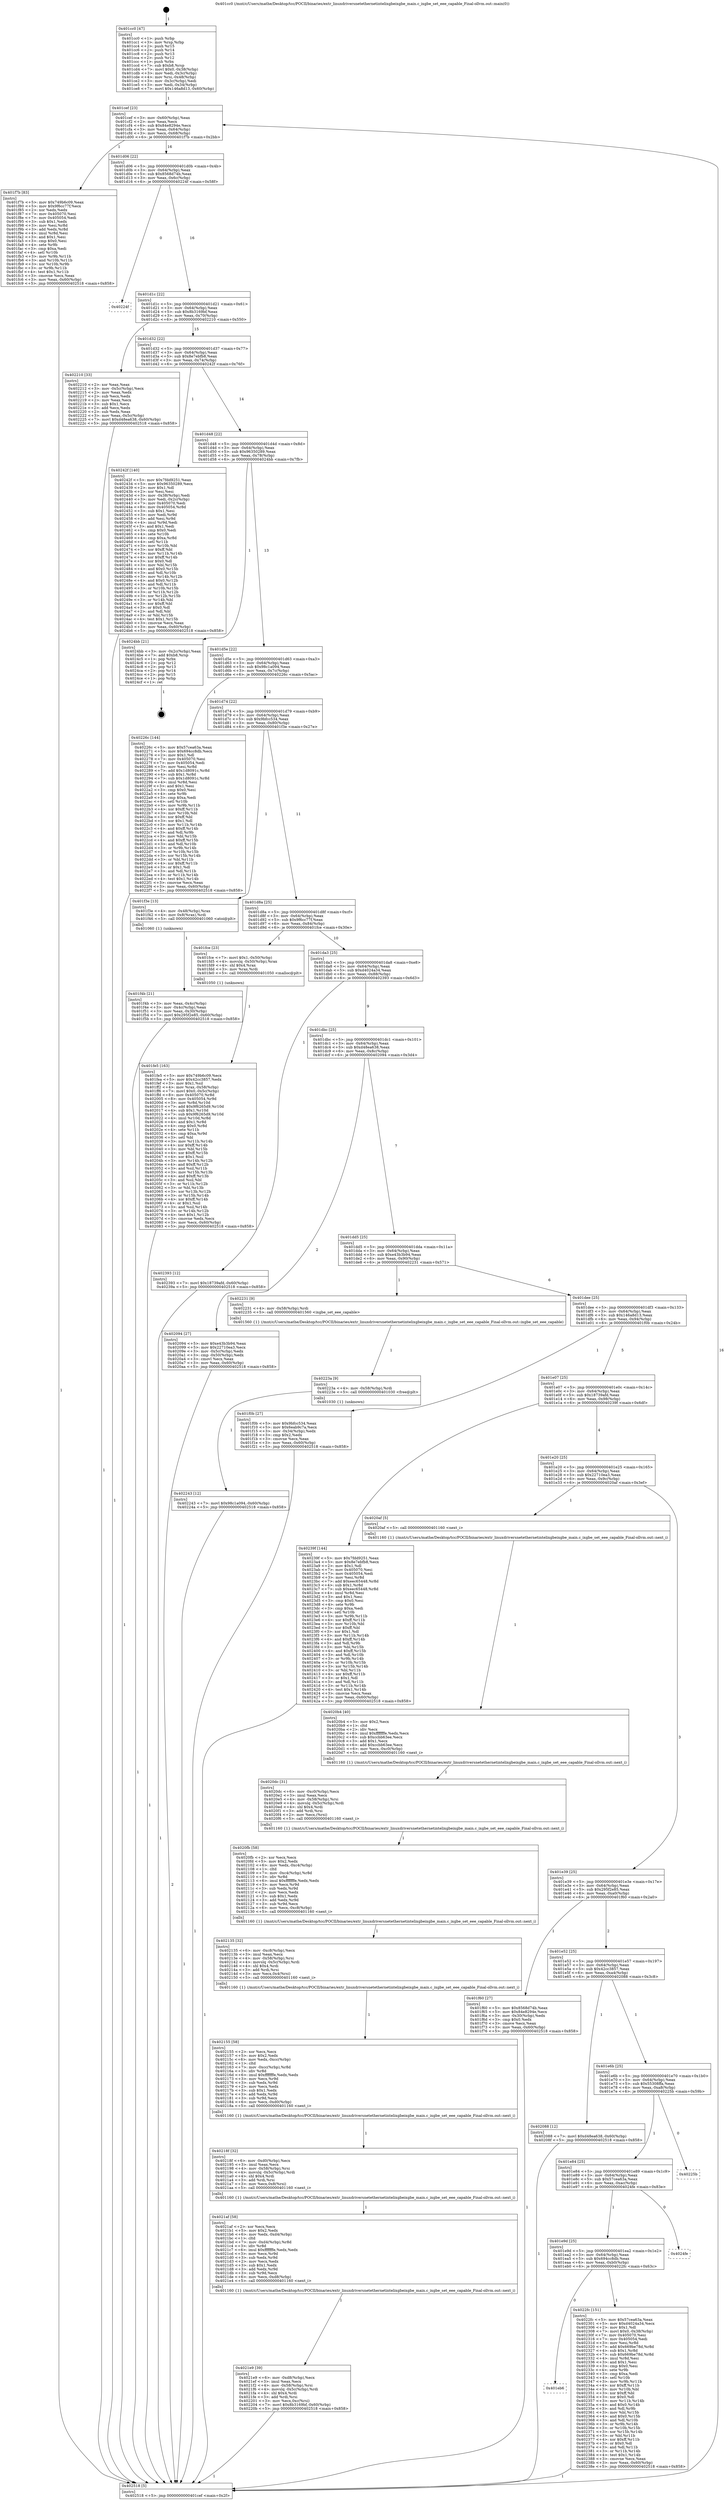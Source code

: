 digraph "0x401cc0" {
  label = "0x401cc0 (/mnt/c/Users/mathe/Desktop/tcc/POCII/binaries/extr_linuxdriversnetethernetintelixgbeixgbe_main.c_ixgbe_set_eee_capable_Final-ollvm.out::main(0))"
  labelloc = "t"
  node[shape=record]

  Entry [label="",width=0.3,height=0.3,shape=circle,fillcolor=black,style=filled]
  "0x401cef" [label="{
     0x401cef [23]\l
     | [instrs]\l
     &nbsp;&nbsp;0x401cef \<+3\>: mov -0x60(%rbp),%eax\l
     &nbsp;&nbsp;0x401cf2 \<+2\>: mov %eax,%ecx\l
     &nbsp;&nbsp;0x401cf4 \<+6\>: sub $0x84e8294e,%ecx\l
     &nbsp;&nbsp;0x401cfa \<+3\>: mov %eax,-0x64(%rbp)\l
     &nbsp;&nbsp;0x401cfd \<+3\>: mov %ecx,-0x68(%rbp)\l
     &nbsp;&nbsp;0x401d00 \<+6\>: je 0000000000401f7b \<main+0x2bb\>\l
  }"]
  "0x401f7b" [label="{
     0x401f7b [83]\l
     | [instrs]\l
     &nbsp;&nbsp;0x401f7b \<+5\>: mov $0x749b6c09,%eax\l
     &nbsp;&nbsp;0x401f80 \<+5\>: mov $0x9f6cc77f,%ecx\l
     &nbsp;&nbsp;0x401f85 \<+2\>: xor %edx,%edx\l
     &nbsp;&nbsp;0x401f87 \<+7\>: mov 0x405070,%esi\l
     &nbsp;&nbsp;0x401f8e \<+7\>: mov 0x405054,%edi\l
     &nbsp;&nbsp;0x401f95 \<+3\>: sub $0x1,%edx\l
     &nbsp;&nbsp;0x401f98 \<+3\>: mov %esi,%r8d\l
     &nbsp;&nbsp;0x401f9b \<+3\>: add %edx,%r8d\l
     &nbsp;&nbsp;0x401f9e \<+4\>: imul %r8d,%esi\l
     &nbsp;&nbsp;0x401fa2 \<+3\>: and $0x1,%esi\l
     &nbsp;&nbsp;0x401fa5 \<+3\>: cmp $0x0,%esi\l
     &nbsp;&nbsp;0x401fa8 \<+4\>: sete %r9b\l
     &nbsp;&nbsp;0x401fac \<+3\>: cmp $0xa,%edi\l
     &nbsp;&nbsp;0x401faf \<+4\>: setl %r10b\l
     &nbsp;&nbsp;0x401fb3 \<+3\>: mov %r9b,%r11b\l
     &nbsp;&nbsp;0x401fb6 \<+3\>: and %r10b,%r11b\l
     &nbsp;&nbsp;0x401fb9 \<+3\>: xor %r10b,%r9b\l
     &nbsp;&nbsp;0x401fbc \<+3\>: or %r9b,%r11b\l
     &nbsp;&nbsp;0x401fbf \<+4\>: test $0x1,%r11b\l
     &nbsp;&nbsp;0x401fc3 \<+3\>: cmovne %ecx,%eax\l
     &nbsp;&nbsp;0x401fc6 \<+3\>: mov %eax,-0x60(%rbp)\l
     &nbsp;&nbsp;0x401fc9 \<+5\>: jmp 0000000000402518 \<main+0x858\>\l
  }"]
  "0x401d06" [label="{
     0x401d06 [22]\l
     | [instrs]\l
     &nbsp;&nbsp;0x401d06 \<+5\>: jmp 0000000000401d0b \<main+0x4b\>\l
     &nbsp;&nbsp;0x401d0b \<+3\>: mov -0x64(%rbp),%eax\l
     &nbsp;&nbsp;0x401d0e \<+5\>: sub $0x8568d74b,%eax\l
     &nbsp;&nbsp;0x401d13 \<+3\>: mov %eax,-0x6c(%rbp)\l
     &nbsp;&nbsp;0x401d16 \<+6\>: je 000000000040224f \<main+0x58f\>\l
  }"]
  Exit [label="",width=0.3,height=0.3,shape=circle,fillcolor=black,style=filled,peripheries=2]
  "0x40224f" [label="{
     0x40224f\l
  }", style=dashed]
  "0x401d1c" [label="{
     0x401d1c [22]\l
     | [instrs]\l
     &nbsp;&nbsp;0x401d1c \<+5\>: jmp 0000000000401d21 \<main+0x61\>\l
     &nbsp;&nbsp;0x401d21 \<+3\>: mov -0x64(%rbp),%eax\l
     &nbsp;&nbsp;0x401d24 \<+5\>: sub $0x8b3169bf,%eax\l
     &nbsp;&nbsp;0x401d29 \<+3\>: mov %eax,-0x70(%rbp)\l
     &nbsp;&nbsp;0x401d2c \<+6\>: je 0000000000402210 \<main+0x550\>\l
  }"]
  "0x401eb6" [label="{
     0x401eb6\l
  }", style=dashed]
  "0x402210" [label="{
     0x402210 [33]\l
     | [instrs]\l
     &nbsp;&nbsp;0x402210 \<+2\>: xor %eax,%eax\l
     &nbsp;&nbsp;0x402212 \<+3\>: mov -0x5c(%rbp),%ecx\l
     &nbsp;&nbsp;0x402215 \<+2\>: mov %eax,%edx\l
     &nbsp;&nbsp;0x402217 \<+2\>: sub %ecx,%edx\l
     &nbsp;&nbsp;0x402219 \<+2\>: mov %eax,%ecx\l
     &nbsp;&nbsp;0x40221b \<+3\>: sub $0x1,%ecx\l
     &nbsp;&nbsp;0x40221e \<+2\>: add %ecx,%edx\l
     &nbsp;&nbsp;0x402220 \<+2\>: sub %edx,%eax\l
     &nbsp;&nbsp;0x402222 \<+3\>: mov %eax,-0x5c(%rbp)\l
     &nbsp;&nbsp;0x402225 \<+7\>: movl $0xd48ea638,-0x60(%rbp)\l
     &nbsp;&nbsp;0x40222c \<+5\>: jmp 0000000000402518 \<main+0x858\>\l
  }"]
  "0x401d32" [label="{
     0x401d32 [22]\l
     | [instrs]\l
     &nbsp;&nbsp;0x401d32 \<+5\>: jmp 0000000000401d37 \<main+0x77\>\l
     &nbsp;&nbsp;0x401d37 \<+3\>: mov -0x64(%rbp),%eax\l
     &nbsp;&nbsp;0x401d3a \<+5\>: sub $0x8e7ebfb8,%eax\l
     &nbsp;&nbsp;0x401d3f \<+3\>: mov %eax,-0x74(%rbp)\l
     &nbsp;&nbsp;0x401d42 \<+6\>: je 000000000040242f \<main+0x76f\>\l
  }"]
  "0x4022fc" [label="{
     0x4022fc [151]\l
     | [instrs]\l
     &nbsp;&nbsp;0x4022fc \<+5\>: mov $0x57cea63a,%eax\l
     &nbsp;&nbsp;0x402301 \<+5\>: mov $0xd4024a34,%ecx\l
     &nbsp;&nbsp;0x402306 \<+2\>: mov $0x1,%dl\l
     &nbsp;&nbsp;0x402308 \<+7\>: movl $0x0,-0x38(%rbp)\l
     &nbsp;&nbsp;0x40230f \<+7\>: mov 0x405070,%esi\l
     &nbsp;&nbsp;0x402316 \<+7\>: mov 0x405054,%edi\l
     &nbsp;&nbsp;0x40231d \<+3\>: mov %esi,%r8d\l
     &nbsp;&nbsp;0x402320 \<+7\>: add $0x669be78d,%r8d\l
     &nbsp;&nbsp;0x402327 \<+4\>: sub $0x1,%r8d\l
     &nbsp;&nbsp;0x40232b \<+7\>: sub $0x669be78d,%r8d\l
     &nbsp;&nbsp;0x402332 \<+4\>: imul %r8d,%esi\l
     &nbsp;&nbsp;0x402336 \<+3\>: and $0x1,%esi\l
     &nbsp;&nbsp;0x402339 \<+3\>: cmp $0x0,%esi\l
     &nbsp;&nbsp;0x40233c \<+4\>: sete %r9b\l
     &nbsp;&nbsp;0x402340 \<+3\>: cmp $0xa,%edi\l
     &nbsp;&nbsp;0x402343 \<+4\>: setl %r10b\l
     &nbsp;&nbsp;0x402347 \<+3\>: mov %r9b,%r11b\l
     &nbsp;&nbsp;0x40234a \<+4\>: xor $0xff,%r11b\l
     &nbsp;&nbsp;0x40234e \<+3\>: mov %r10b,%bl\l
     &nbsp;&nbsp;0x402351 \<+3\>: xor $0xff,%bl\l
     &nbsp;&nbsp;0x402354 \<+3\>: xor $0x0,%dl\l
     &nbsp;&nbsp;0x402357 \<+3\>: mov %r11b,%r14b\l
     &nbsp;&nbsp;0x40235a \<+4\>: and $0x0,%r14b\l
     &nbsp;&nbsp;0x40235e \<+3\>: and %dl,%r9b\l
     &nbsp;&nbsp;0x402361 \<+3\>: mov %bl,%r15b\l
     &nbsp;&nbsp;0x402364 \<+4\>: and $0x0,%r15b\l
     &nbsp;&nbsp;0x402368 \<+3\>: and %dl,%r10b\l
     &nbsp;&nbsp;0x40236b \<+3\>: or %r9b,%r14b\l
     &nbsp;&nbsp;0x40236e \<+3\>: or %r10b,%r15b\l
     &nbsp;&nbsp;0x402371 \<+3\>: xor %r15b,%r14b\l
     &nbsp;&nbsp;0x402374 \<+3\>: or %bl,%r11b\l
     &nbsp;&nbsp;0x402377 \<+4\>: xor $0xff,%r11b\l
     &nbsp;&nbsp;0x40237b \<+3\>: or $0x0,%dl\l
     &nbsp;&nbsp;0x40237e \<+3\>: and %dl,%r11b\l
     &nbsp;&nbsp;0x402381 \<+3\>: or %r11b,%r14b\l
     &nbsp;&nbsp;0x402384 \<+4\>: test $0x1,%r14b\l
     &nbsp;&nbsp;0x402388 \<+3\>: cmovne %ecx,%eax\l
     &nbsp;&nbsp;0x40238b \<+3\>: mov %eax,-0x60(%rbp)\l
     &nbsp;&nbsp;0x40238e \<+5\>: jmp 0000000000402518 \<main+0x858\>\l
  }"]
  "0x40242f" [label="{
     0x40242f [140]\l
     | [instrs]\l
     &nbsp;&nbsp;0x40242f \<+5\>: mov $0x7fdd9251,%eax\l
     &nbsp;&nbsp;0x402434 \<+5\>: mov $0x96350289,%ecx\l
     &nbsp;&nbsp;0x402439 \<+2\>: mov $0x1,%dl\l
     &nbsp;&nbsp;0x40243b \<+2\>: xor %esi,%esi\l
     &nbsp;&nbsp;0x40243d \<+3\>: mov -0x38(%rbp),%edi\l
     &nbsp;&nbsp;0x402440 \<+3\>: mov %edi,-0x2c(%rbp)\l
     &nbsp;&nbsp;0x402443 \<+7\>: mov 0x405070,%edi\l
     &nbsp;&nbsp;0x40244a \<+8\>: mov 0x405054,%r8d\l
     &nbsp;&nbsp;0x402452 \<+3\>: sub $0x1,%esi\l
     &nbsp;&nbsp;0x402455 \<+3\>: mov %edi,%r9d\l
     &nbsp;&nbsp;0x402458 \<+3\>: add %esi,%r9d\l
     &nbsp;&nbsp;0x40245b \<+4\>: imul %r9d,%edi\l
     &nbsp;&nbsp;0x40245f \<+3\>: and $0x1,%edi\l
     &nbsp;&nbsp;0x402462 \<+3\>: cmp $0x0,%edi\l
     &nbsp;&nbsp;0x402465 \<+4\>: sete %r10b\l
     &nbsp;&nbsp;0x402469 \<+4\>: cmp $0xa,%r8d\l
     &nbsp;&nbsp;0x40246d \<+4\>: setl %r11b\l
     &nbsp;&nbsp;0x402471 \<+3\>: mov %r10b,%bl\l
     &nbsp;&nbsp;0x402474 \<+3\>: xor $0xff,%bl\l
     &nbsp;&nbsp;0x402477 \<+3\>: mov %r11b,%r14b\l
     &nbsp;&nbsp;0x40247a \<+4\>: xor $0xff,%r14b\l
     &nbsp;&nbsp;0x40247e \<+3\>: xor $0x0,%dl\l
     &nbsp;&nbsp;0x402481 \<+3\>: mov %bl,%r15b\l
     &nbsp;&nbsp;0x402484 \<+4\>: and $0x0,%r15b\l
     &nbsp;&nbsp;0x402488 \<+3\>: and %dl,%r10b\l
     &nbsp;&nbsp;0x40248b \<+3\>: mov %r14b,%r12b\l
     &nbsp;&nbsp;0x40248e \<+4\>: and $0x0,%r12b\l
     &nbsp;&nbsp;0x402492 \<+3\>: and %dl,%r11b\l
     &nbsp;&nbsp;0x402495 \<+3\>: or %r10b,%r15b\l
     &nbsp;&nbsp;0x402498 \<+3\>: or %r11b,%r12b\l
     &nbsp;&nbsp;0x40249b \<+3\>: xor %r12b,%r15b\l
     &nbsp;&nbsp;0x40249e \<+3\>: or %r14b,%bl\l
     &nbsp;&nbsp;0x4024a1 \<+3\>: xor $0xff,%bl\l
     &nbsp;&nbsp;0x4024a4 \<+3\>: or $0x0,%dl\l
     &nbsp;&nbsp;0x4024a7 \<+2\>: and %dl,%bl\l
     &nbsp;&nbsp;0x4024a9 \<+3\>: or %bl,%r15b\l
     &nbsp;&nbsp;0x4024ac \<+4\>: test $0x1,%r15b\l
     &nbsp;&nbsp;0x4024b0 \<+3\>: cmovne %ecx,%eax\l
     &nbsp;&nbsp;0x4024b3 \<+3\>: mov %eax,-0x60(%rbp)\l
     &nbsp;&nbsp;0x4024b6 \<+5\>: jmp 0000000000402518 \<main+0x858\>\l
  }"]
  "0x401d48" [label="{
     0x401d48 [22]\l
     | [instrs]\l
     &nbsp;&nbsp;0x401d48 \<+5\>: jmp 0000000000401d4d \<main+0x8d\>\l
     &nbsp;&nbsp;0x401d4d \<+3\>: mov -0x64(%rbp),%eax\l
     &nbsp;&nbsp;0x401d50 \<+5\>: sub $0x96350289,%eax\l
     &nbsp;&nbsp;0x401d55 \<+3\>: mov %eax,-0x78(%rbp)\l
     &nbsp;&nbsp;0x401d58 \<+6\>: je 00000000004024bb \<main+0x7fb\>\l
  }"]
  "0x401e9d" [label="{
     0x401e9d [25]\l
     | [instrs]\l
     &nbsp;&nbsp;0x401e9d \<+5\>: jmp 0000000000401ea2 \<main+0x1e2\>\l
     &nbsp;&nbsp;0x401ea2 \<+3\>: mov -0x64(%rbp),%eax\l
     &nbsp;&nbsp;0x401ea5 \<+5\>: sub $0x694cc8db,%eax\l
     &nbsp;&nbsp;0x401eaa \<+6\>: mov %eax,-0xb0(%rbp)\l
     &nbsp;&nbsp;0x401eb0 \<+6\>: je 00000000004022fc \<main+0x63c\>\l
  }"]
  "0x4024bb" [label="{
     0x4024bb [21]\l
     | [instrs]\l
     &nbsp;&nbsp;0x4024bb \<+3\>: mov -0x2c(%rbp),%eax\l
     &nbsp;&nbsp;0x4024be \<+7\>: add $0xb8,%rsp\l
     &nbsp;&nbsp;0x4024c5 \<+1\>: pop %rbx\l
     &nbsp;&nbsp;0x4024c6 \<+2\>: pop %r12\l
     &nbsp;&nbsp;0x4024c8 \<+2\>: pop %r13\l
     &nbsp;&nbsp;0x4024ca \<+2\>: pop %r14\l
     &nbsp;&nbsp;0x4024cc \<+2\>: pop %r15\l
     &nbsp;&nbsp;0x4024ce \<+1\>: pop %rbp\l
     &nbsp;&nbsp;0x4024cf \<+1\>: ret\l
  }"]
  "0x401d5e" [label="{
     0x401d5e [22]\l
     | [instrs]\l
     &nbsp;&nbsp;0x401d5e \<+5\>: jmp 0000000000401d63 \<main+0xa3\>\l
     &nbsp;&nbsp;0x401d63 \<+3\>: mov -0x64(%rbp),%eax\l
     &nbsp;&nbsp;0x401d66 \<+5\>: sub $0x98c1a094,%eax\l
     &nbsp;&nbsp;0x401d6b \<+3\>: mov %eax,-0x7c(%rbp)\l
     &nbsp;&nbsp;0x401d6e \<+6\>: je 000000000040226c \<main+0x5ac\>\l
  }"]
  "0x4024fe" [label="{
     0x4024fe\l
  }", style=dashed]
  "0x40226c" [label="{
     0x40226c [144]\l
     | [instrs]\l
     &nbsp;&nbsp;0x40226c \<+5\>: mov $0x57cea63a,%eax\l
     &nbsp;&nbsp;0x402271 \<+5\>: mov $0x694cc8db,%ecx\l
     &nbsp;&nbsp;0x402276 \<+2\>: mov $0x1,%dl\l
     &nbsp;&nbsp;0x402278 \<+7\>: mov 0x405070,%esi\l
     &nbsp;&nbsp;0x40227f \<+7\>: mov 0x405054,%edi\l
     &nbsp;&nbsp;0x402286 \<+3\>: mov %esi,%r8d\l
     &nbsp;&nbsp;0x402289 \<+7\>: add $0x1d8091c,%r8d\l
     &nbsp;&nbsp;0x402290 \<+4\>: sub $0x1,%r8d\l
     &nbsp;&nbsp;0x402294 \<+7\>: sub $0x1d8091c,%r8d\l
     &nbsp;&nbsp;0x40229b \<+4\>: imul %r8d,%esi\l
     &nbsp;&nbsp;0x40229f \<+3\>: and $0x1,%esi\l
     &nbsp;&nbsp;0x4022a2 \<+3\>: cmp $0x0,%esi\l
     &nbsp;&nbsp;0x4022a5 \<+4\>: sete %r9b\l
     &nbsp;&nbsp;0x4022a9 \<+3\>: cmp $0xa,%edi\l
     &nbsp;&nbsp;0x4022ac \<+4\>: setl %r10b\l
     &nbsp;&nbsp;0x4022b0 \<+3\>: mov %r9b,%r11b\l
     &nbsp;&nbsp;0x4022b3 \<+4\>: xor $0xff,%r11b\l
     &nbsp;&nbsp;0x4022b7 \<+3\>: mov %r10b,%bl\l
     &nbsp;&nbsp;0x4022ba \<+3\>: xor $0xff,%bl\l
     &nbsp;&nbsp;0x4022bd \<+3\>: xor $0x1,%dl\l
     &nbsp;&nbsp;0x4022c0 \<+3\>: mov %r11b,%r14b\l
     &nbsp;&nbsp;0x4022c3 \<+4\>: and $0xff,%r14b\l
     &nbsp;&nbsp;0x4022c7 \<+3\>: and %dl,%r9b\l
     &nbsp;&nbsp;0x4022ca \<+3\>: mov %bl,%r15b\l
     &nbsp;&nbsp;0x4022cd \<+4\>: and $0xff,%r15b\l
     &nbsp;&nbsp;0x4022d1 \<+3\>: and %dl,%r10b\l
     &nbsp;&nbsp;0x4022d4 \<+3\>: or %r9b,%r14b\l
     &nbsp;&nbsp;0x4022d7 \<+3\>: or %r10b,%r15b\l
     &nbsp;&nbsp;0x4022da \<+3\>: xor %r15b,%r14b\l
     &nbsp;&nbsp;0x4022dd \<+3\>: or %bl,%r11b\l
     &nbsp;&nbsp;0x4022e0 \<+4\>: xor $0xff,%r11b\l
     &nbsp;&nbsp;0x4022e4 \<+3\>: or $0x1,%dl\l
     &nbsp;&nbsp;0x4022e7 \<+3\>: and %dl,%r11b\l
     &nbsp;&nbsp;0x4022ea \<+3\>: or %r11b,%r14b\l
     &nbsp;&nbsp;0x4022ed \<+4\>: test $0x1,%r14b\l
     &nbsp;&nbsp;0x4022f1 \<+3\>: cmovne %ecx,%eax\l
     &nbsp;&nbsp;0x4022f4 \<+3\>: mov %eax,-0x60(%rbp)\l
     &nbsp;&nbsp;0x4022f7 \<+5\>: jmp 0000000000402518 \<main+0x858\>\l
  }"]
  "0x401d74" [label="{
     0x401d74 [22]\l
     | [instrs]\l
     &nbsp;&nbsp;0x401d74 \<+5\>: jmp 0000000000401d79 \<main+0xb9\>\l
     &nbsp;&nbsp;0x401d79 \<+3\>: mov -0x64(%rbp),%eax\l
     &nbsp;&nbsp;0x401d7c \<+5\>: sub $0x9bfcc534,%eax\l
     &nbsp;&nbsp;0x401d81 \<+3\>: mov %eax,-0x80(%rbp)\l
     &nbsp;&nbsp;0x401d84 \<+6\>: je 0000000000401f3e \<main+0x27e\>\l
  }"]
  "0x401e84" [label="{
     0x401e84 [25]\l
     | [instrs]\l
     &nbsp;&nbsp;0x401e84 \<+5\>: jmp 0000000000401e89 \<main+0x1c9\>\l
     &nbsp;&nbsp;0x401e89 \<+3\>: mov -0x64(%rbp),%eax\l
     &nbsp;&nbsp;0x401e8c \<+5\>: sub $0x57cea63a,%eax\l
     &nbsp;&nbsp;0x401e91 \<+6\>: mov %eax,-0xac(%rbp)\l
     &nbsp;&nbsp;0x401e97 \<+6\>: je 00000000004024fe \<main+0x83e\>\l
  }"]
  "0x401f3e" [label="{
     0x401f3e [13]\l
     | [instrs]\l
     &nbsp;&nbsp;0x401f3e \<+4\>: mov -0x48(%rbp),%rax\l
     &nbsp;&nbsp;0x401f42 \<+4\>: mov 0x8(%rax),%rdi\l
     &nbsp;&nbsp;0x401f46 \<+5\>: call 0000000000401060 \<atoi@plt\>\l
     | [calls]\l
     &nbsp;&nbsp;0x401060 \{1\} (unknown)\l
  }"]
  "0x401d8a" [label="{
     0x401d8a [25]\l
     | [instrs]\l
     &nbsp;&nbsp;0x401d8a \<+5\>: jmp 0000000000401d8f \<main+0xcf\>\l
     &nbsp;&nbsp;0x401d8f \<+3\>: mov -0x64(%rbp),%eax\l
     &nbsp;&nbsp;0x401d92 \<+5\>: sub $0x9f6cc77f,%eax\l
     &nbsp;&nbsp;0x401d97 \<+6\>: mov %eax,-0x84(%rbp)\l
     &nbsp;&nbsp;0x401d9d \<+6\>: je 0000000000401fce \<main+0x30e\>\l
  }"]
  "0x40225b" [label="{
     0x40225b\l
  }", style=dashed]
  "0x401fce" [label="{
     0x401fce [23]\l
     | [instrs]\l
     &nbsp;&nbsp;0x401fce \<+7\>: movl $0x1,-0x50(%rbp)\l
     &nbsp;&nbsp;0x401fd5 \<+4\>: movslq -0x50(%rbp),%rax\l
     &nbsp;&nbsp;0x401fd9 \<+4\>: shl $0x4,%rax\l
     &nbsp;&nbsp;0x401fdd \<+3\>: mov %rax,%rdi\l
     &nbsp;&nbsp;0x401fe0 \<+5\>: call 0000000000401050 \<malloc@plt\>\l
     | [calls]\l
     &nbsp;&nbsp;0x401050 \{1\} (unknown)\l
  }"]
  "0x401da3" [label="{
     0x401da3 [25]\l
     | [instrs]\l
     &nbsp;&nbsp;0x401da3 \<+5\>: jmp 0000000000401da8 \<main+0xe8\>\l
     &nbsp;&nbsp;0x401da8 \<+3\>: mov -0x64(%rbp),%eax\l
     &nbsp;&nbsp;0x401dab \<+5\>: sub $0xd4024a34,%eax\l
     &nbsp;&nbsp;0x401db0 \<+6\>: mov %eax,-0x88(%rbp)\l
     &nbsp;&nbsp;0x401db6 \<+6\>: je 0000000000402393 \<main+0x6d3\>\l
  }"]
  "0x402243" [label="{
     0x402243 [12]\l
     | [instrs]\l
     &nbsp;&nbsp;0x402243 \<+7\>: movl $0x98c1a094,-0x60(%rbp)\l
     &nbsp;&nbsp;0x40224a \<+5\>: jmp 0000000000402518 \<main+0x858\>\l
  }"]
  "0x402393" [label="{
     0x402393 [12]\l
     | [instrs]\l
     &nbsp;&nbsp;0x402393 \<+7\>: movl $0x18739afd,-0x60(%rbp)\l
     &nbsp;&nbsp;0x40239a \<+5\>: jmp 0000000000402518 \<main+0x858\>\l
  }"]
  "0x401dbc" [label="{
     0x401dbc [25]\l
     | [instrs]\l
     &nbsp;&nbsp;0x401dbc \<+5\>: jmp 0000000000401dc1 \<main+0x101\>\l
     &nbsp;&nbsp;0x401dc1 \<+3\>: mov -0x64(%rbp),%eax\l
     &nbsp;&nbsp;0x401dc4 \<+5\>: sub $0xd48ea638,%eax\l
     &nbsp;&nbsp;0x401dc9 \<+6\>: mov %eax,-0x8c(%rbp)\l
     &nbsp;&nbsp;0x401dcf \<+6\>: je 0000000000402094 \<main+0x3d4\>\l
  }"]
  "0x40223a" [label="{
     0x40223a [9]\l
     | [instrs]\l
     &nbsp;&nbsp;0x40223a \<+4\>: mov -0x58(%rbp),%rdi\l
     &nbsp;&nbsp;0x40223e \<+5\>: call 0000000000401030 \<free@plt\>\l
     | [calls]\l
     &nbsp;&nbsp;0x401030 \{1\} (unknown)\l
  }"]
  "0x402094" [label="{
     0x402094 [27]\l
     | [instrs]\l
     &nbsp;&nbsp;0x402094 \<+5\>: mov $0xe43b3b94,%eax\l
     &nbsp;&nbsp;0x402099 \<+5\>: mov $0x22710ea3,%ecx\l
     &nbsp;&nbsp;0x40209e \<+3\>: mov -0x5c(%rbp),%edx\l
     &nbsp;&nbsp;0x4020a1 \<+3\>: cmp -0x50(%rbp),%edx\l
     &nbsp;&nbsp;0x4020a4 \<+3\>: cmovl %ecx,%eax\l
     &nbsp;&nbsp;0x4020a7 \<+3\>: mov %eax,-0x60(%rbp)\l
     &nbsp;&nbsp;0x4020aa \<+5\>: jmp 0000000000402518 \<main+0x858\>\l
  }"]
  "0x401dd5" [label="{
     0x401dd5 [25]\l
     | [instrs]\l
     &nbsp;&nbsp;0x401dd5 \<+5\>: jmp 0000000000401dda \<main+0x11a\>\l
     &nbsp;&nbsp;0x401dda \<+3\>: mov -0x64(%rbp),%eax\l
     &nbsp;&nbsp;0x401ddd \<+5\>: sub $0xe43b3b94,%eax\l
     &nbsp;&nbsp;0x401de2 \<+6\>: mov %eax,-0x90(%rbp)\l
     &nbsp;&nbsp;0x401de8 \<+6\>: je 0000000000402231 \<main+0x571\>\l
  }"]
  "0x4021e9" [label="{
     0x4021e9 [39]\l
     | [instrs]\l
     &nbsp;&nbsp;0x4021e9 \<+6\>: mov -0xd8(%rbp),%ecx\l
     &nbsp;&nbsp;0x4021ef \<+3\>: imul %eax,%ecx\l
     &nbsp;&nbsp;0x4021f2 \<+4\>: mov -0x58(%rbp),%rsi\l
     &nbsp;&nbsp;0x4021f6 \<+4\>: movslq -0x5c(%rbp),%rdi\l
     &nbsp;&nbsp;0x4021fa \<+4\>: shl $0x4,%rdi\l
     &nbsp;&nbsp;0x4021fe \<+3\>: add %rdi,%rsi\l
     &nbsp;&nbsp;0x402201 \<+3\>: mov %ecx,0xc(%rsi)\l
     &nbsp;&nbsp;0x402204 \<+7\>: movl $0x8b3169bf,-0x60(%rbp)\l
     &nbsp;&nbsp;0x40220b \<+5\>: jmp 0000000000402518 \<main+0x858\>\l
  }"]
  "0x402231" [label="{
     0x402231 [9]\l
     | [instrs]\l
     &nbsp;&nbsp;0x402231 \<+4\>: mov -0x58(%rbp),%rdi\l
     &nbsp;&nbsp;0x402235 \<+5\>: call 0000000000401560 \<ixgbe_set_eee_capable\>\l
     | [calls]\l
     &nbsp;&nbsp;0x401560 \{1\} (/mnt/c/Users/mathe/Desktop/tcc/POCII/binaries/extr_linuxdriversnetethernetintelixgbeixgbe_main.c_ixgbe_set_eee_capable_Final-ollvm.out::ixgbe_set_eee_capable)\l
  }"]
  "0x401dee" [label="{
     0x401dee [25]\l
     | [instrs]\l
     &nbsp;&nbsp;0x401dee \<+5\>: jmp 0000000000401df3 \<main+0x133\>\l
     &nbsp;&nbsp;0x401df3 \<+3\>: mov -0x64(%rbp),%eax\l
     &nbsp;&nbsp;0x401df6 \<+5\>: sub $0x146a8d13,%eax\l
     &nbsp;&nbsp;0x401dfb \<+6\>: mov %eax,-0x94(%rbp)\l
     &nbsp;&nbsp;0x401e01 \<+6\>: je 0000000000401f0b \<main+0x24b\>\l
  }"]
  "0x4021af" [label="{
     0x4021af [58]\l
     | [instrs]\l
     &nbsp;&nbsp;0x4021af \<+2\>: xor %ecx,%ecx\l
     &nbsp;&nbsp;0x4021b1 \<+5\>: mov $0x2,%edx\l
     &nbsp;&nbsp;0x4021b6 \<+6\>: mov %edx,-0xd4(%rbp)\l
     &nbsp;&nbsp;0x4021bc \<+1\>: cltd\l
     &nbsp;&nbsp;0x4021bd \<+7\>: mov -0xd4(%rbp),%r8d\l
     &nbsp;&nbsp;0x4021c4 \<+3\>: idiv %r8d\l
     &nbsp;&nbsp;0x4021c7 \<+6\>: imul $0xfffffffe,%edx,%edx\l
     &nbsp;&nbsp;0x4021cd \<+3\>: mov %ecx,%r9d\l
     &nbsp;&nbsp;0x4021d0 \<+3\>: sub %edx,%r9d\l
     &nbsp;&nbsp;0x4021d3 \<+2\>: mov %ecx,%edx\l
     &nbsp;&nbsp;0x4021d5 \<+3\>: sub $0x1,%edx\l
     &nbsp;&nbsp;0x4021d8 \<+3\>: add %edx,%r9d\l
     &nbsp;&nbsp;0x4021db \<+3\>: sub %r9d,%ecx\l
     &nbsp;&nbsp;0x4021de \<+6\>: mov %ecx,-0xd8(%rbp)\l
     &nbsp;&nbsp;0x4021e4 \<+5\>: call 0000000000401160 \<next_i\>\l
     | [calls]\l
     &nbsp;&nbsp;0x401160 \{1\} (/mnt/c/Users/mathe/Desktop/tcc/POCII/binaries/extr_linuxdriversnetethernetintelixgbeixgbe_main.c_ixgbe_set_eee_capable_Final-ollvm.out::next_i)\l
  }"]
  "0x401f0b" [label="{
     0x401f0b [27]\l
     | [instrs]\l
     &nbsp;&nbsp;0x401f0b \<+5\>: mov $0x9bfcc534,%eax\l
     &nbsp;&nbsp;0x401f10 \<+5\>: mov $0x6eab9c7a,%ecx\l
     &nbsp;&nbsp;0x401f15 \<+3\>: mov -0x34(%rbp),%edx\l
     &nbsp;&nbsp;0x401f18 \<+3\>: cmp $0x2,%edx\l
     &nbsp;&nbsp;0x401f1b \<+3\>: cmovne %ecx,%eax\l
     &nbsp;&nbsp;0x401f1e \<+3\>: mov %eax,-0x60(%rbp)\l
     &nbsp;&nbsp;0x401f21 \<+5\>: jmp 0000000000402518 \<main+0x858\>\l
  }"]
  "0x401e07" [label="{
     0x401e07 [25]\l
     | [instrs]\l
     &nbsp;&nbsp;0x401e07 \<+5\>: jmp 0000000000401e0c \<main+0x14c\>\l
     &nbsp;&nbsp;0x401e0c \<+3\>: mov -0x64(%rbp),%eax\l
     &nbsp;&nbsp;0x401e0f \<+5\>: sub $0x18739afd,%eax\l
     &nbsp;&nbsp;0x401e14 \<+6\>: mov %eax,-0x98(%rbp)\l
     &nbsp;&nbsp;0x401e1a \<+6\>: je 000000000040239f \<main+0x6df\>\l
  }"]
  "0x402518" [label="{
     0x402518 [5]\l
     | [instrs]\l
     &nbsp;&nbsp;0x402518 \<+5\>: jmp 0000000000401cef \<main+0x2f\>\l
  }"]
  "0x401cc0" [label="{
     0x401cc0 [47]\l
     | [instrs]\l
     &nbsp;&nbsp;0x401cc0 \<+1\>: push %rbp\l
     &nbsp;&nbsp;0x401cc1 \<+3\>: mov %rsp,%rbp\l
     &nbsp;&nbsp;0x401cc4 \<+2\>: push %r15\l
     &nbsp;&nbsp;0x401cc6 \<+2\>: push %r14\l
     &nbsp;&nbsp;0x401cc8 \<+2\>: push %r13\l
     &nbsp;&nbsp;0x401cca \<+2\>: push %r12\l
     &nbsp;&nbsp;0x401ccc \<+1\>: push %rbx\l
     &nbsp;&nbsp;0x401ccd \<+7\>: sub $0xb8,%rsp\l
     &nbsp;&nbsp;0x401cd4 \<+7\>: movl $0x0,-0x38(%rbp)\l
     &nbsp;&nbsp;0x401cdb \<+3\>: mov %edi,-0x3c(%rbp)\l
     &nbsp;&nbsp;0x401cde \<+4\>: mov %rsi,-0x48(%rbp)\l
     &nbsp;&nbsp;0x401ce2 \<+3\>: mov -0x3c(%rbp),%edi\l
     &nbsp;&nbsp;0x401ce5 \<+3\>: mov %edi,-0x34(%rbp)\l
     &nbsp;&nbsp;0x401ce8 \<+7\>: movl $0x146a8d13,-0x60(%rbp)\l
  }"]
  "0x401f4b" [label="{
     0x401f4b [21]\l
     | [instrs]\l
     &nbsp;&nbsp;0x401f4b \<+3\>: mov %eax,-0x4c(%rbp)\l
     &nbsp;&nbsp;0x401f4e \<+3\>: mov -0x4c(%rbp),%eax\l
     &nbsp;&nbsp;0x401f51 \<+3\>: mov %eax,-0x30(%rbp)\l
     &nbsp;&nbsp;0x401f54 \<+7\>: movl $0x295f2e85,-0x60(%rbp)\l
     &nbsp;&nbsp;0x401f5b \<+5\>: jmp 0000000000402518 \<main+0x858\>\l
  }"]
  "0x40218f" [label="{
     0x40218f [32]\l
     | [instrs]\l
     &nbsp;&nbsp;0x40218f \<+6\>: mov -0xd0(%rbp),%ecx\l
     &nbsp;&nbsp;0x402195 \<+3\>: imul %eax,%ecx\l
     &nbsp;&nbsp;0x402198 \<+4\>: mov -0x58(%rbp),%rsi\l
     &nbsp;&nbsp;0x40219c \<+4\>: movslq -0x5c(%rbp),%rdi\l
     &nbsp;&nbsp;0x4021a0 \<+4\>: shl $0x4,%rdi\l
     &nbsp;&nbsp;0x4021a4 \<+3\>: add %rdi,%rsi\l
     &nbsp;&nbsp;0x4021a7 \<+3\>: mov %ecx,0x8(%rsi)\l
     &nbsp;&nbsp;0x4021aa \<+5\>: call 0000000000401160 \<next_i\>\l
     | [calls]\l
     &nbsp;&nbsp;0x401160 \{1\} (/mnt/c/Users/mathe/Desktop/tcc/POCII/binaries/extr_linuxdriversnetethernetintelixgbeixgbe_main.c_ixgbe_set_eee_capable_Final-ollvm.out::next_i)\l
  }"]
  "0x40239f" [label="{
     0x40239f [144]\l
     | [instrs]\l
     &nbsp;&nbsp;0x40239f \<+5\>: mov $0x7fdd9251,%eax\l
     &nbsp;&nbsp;0x4023a4 \<+5\>: mov $0x8e7ebfb8,%ecx\l
     &nbsp;&nbsp;0x4023a9 \<+2\>: mov $0x1,%dl\l
     &nbsp;&nbsp;0x4023ab \<+7\>: mov 0x405070,%esi\l
     &nbsp;&nbsp;0x4023b2 \<+7\>: mov 0x405054,%edi\l
     &nbsp;&nbsp;0x4023b9 \<+3\>: mov %esi,%r8d\l
     &nbsp;&nbsp;0x4023bc \<+7\>: add $0xeec65448,%r8d\l
     &nbsp;&nbsp;0x4023c3 \<+4\>: sub $0x1,%r8d\l
     &nbsp;&nbsp;0x4023c7 \<+7\>: sub $0xeec65448,%r8d\l
     &nbsp;&nbsp;0x4023ce \<+4\>: imul %r8d,%esi\l
     &nbsp;&nbsp;0x4023d2 \<+3\>: and $0x1,%esi\l
     &nbsp;&nbsp;0x4023d5 \<+3\>: cmp $0x0,%esi\l
     &nbsp;&nbsp;0x4023d8 \<+4\>: sete %r9b\l
     &nbsp;&nbsp;0x4023dc \<+3\>: cmp $0xa,%edi\l
     &nbsp;&nbsp;0x4023df \<+4\>: setl %r10b\l
     &nbsp;&nbsp;0x4023e3 \<+3\>: mov %r9b,%r11b\l
     &nbsp;&nbsp;0x4023e6 \<+4\>: xor $0xff,%r11b\l
     &nbsp;&nbsp;0x4023ea \<+3\>: mov %r10b,%bl\l
     &nbsp;&nbsp;0x4023ed \<+3\>: xor $0xff,%bl\l
     &nbsp;&nbsp;0x4023f0 \<+3\>: xor $0x1,%dl\l
     &nbsp;&nbsp;0x4023f3 \<+3\>: mov %r11b,%r14b\l
     &nbsp;&nbsp;0x4023f6 \<+4\>: and $0xff,%r14b\l
     &nbsp;&nbsp;0x4023fa \<+3\>: and %dl,%r9b\l
     &nbsp;&nbsp;0x4023fd \<+3\>: mov %bl,%r15b\l
     &nbsp;&nbsp;0x402400 \<+4\>: and $0xff,%r15b\l
     &nbsp;&nbsp;0x402404 \<+3\>: and %dl,%r10b\l
     &nbsp;&nbsp;0x402407 \<+3\>: or %r9b,%r14b\l
     &nbsp;&nbsp;0x40240a \<+3\>: or %r10b,%r15b\l
     &nbsp;&nbsp;0x40240d \<+3\>: xor %r15b,%r14b\l
     &nbsp;&nbsp;0x402410 \<+3\>: or %bl,%r11b\l
     &nbsp;&nbsp;0x402413 \<+4\>: xor $0xff,%r11b\l
     &nbsp;&nbsp;0x402417 \<+3\>: or $0x1,%dl\l
     &nbsp;&nbsp;0x40241a \<+3\>: and %dl,%r11b\l
     &nbsp;&nbsp;0x40241d \<+3\>: or %r11b,%r14b\l
     &nbsp;&nbsp;0x402420 \<+4\>: test $0x1,%r14b\l
     &nbsp;&nbsp;0x402424 \<+3\>: cmovne %ecx,%eax\l
     &nbsp;&nbsp;0x402427 \<+3\>: mov %eax,-0x60(%rbp)\l
     &nbsp;&nbsp;0x40242a \<+5\>: jmp 0000000000402518 \<main+0x858\>\l
  }"]
  "0x401e20" [label="{
     0x401e20 [25]\l
     | [instrs]\l
     &nbsp;&nbsp;0x401e20 \<+5\>: jmp 0000000000401e25 \<main+0x165\>\l
     &nbsp;&nbsp;0x401e25 \<+3\>: mov -0x64(%rbp),%eax\l
     &nbsp;&nbsp;0x401e28 \<+5\>: sub $0x22710ea3,%eax\l
     &nbsp;&nbsp;0x401e2d \<+6\>: mov %eax,-0x9c(%rbp)\l
     &nbsp;&nbsp;0x401e33 \<+6\>: je 00000000004020af \<main+0x3ef\>\l
  }"]
  "0x402155" [label="{
     0x402155 [58]\l
     | [instrs]\l
     &nbsp;&nbsp;0x402155 \<+2\>: xor %ecx,%ecx\l
     &nbsp;&nbsp;0x402157 \<+5\>: mov $0x2,%edx\l
     &nbsp;&nbsp;0x40215c \<+6\>: mov %edx,-0xcc(%rbp)\l
     &nbsp;&nbsp;0x402162 \<+1\>: cltd\l
     &nbsp;&nbsp;0x402163 \<+7\>: mov -0xcc(%rbp),%r8d\l
     &nbsp;&nbsp;0x40216a \<+3\>: idiv %r8d\l
     &nbsp;&nbsp;0x40216d \<+6\>: imul $0xfffffffe,%edx,%edx\l
     &nbsp;&nbsp;0x402173 \<+3\>: mov %ecx,%r9d\l
     &nbsp;&nbsp;0x402176 \<+3\>: sub %edx,%r9d\l
     &nbsp;&nbsp;0x402179 \<+2\>: mov %ecx,%edx\l
     &nbsp;&nbsp;0x40217b \<+3\>: sub $0x1,%edx\l
     &nbsp;&nbsp;0x40217e \<+3\>: add %edx,%r9d\l
     &nbsp;&nbsp;0x402181 \<+3\>: sub %r9d,%ecx\l
     &nbsp;&nbsp;0x402184 \<+6\>: mov %ecx,-0xd0(%rbp)\l
     &nbsp;&nbsp;0x40218a \<+5\>: call 0000000000401160 \<next_i\>\l
     | [calls]\l
     &nbsp;&nbsp;0x401160 \{1\} (/mnt/c/Users/mathe/Desktop/tcc/POCII/binaries/extr_linuxdriversnetethernetintelixgbeixgbe_main.c_ixgbe_set_eee_capable_Final-ollvm.out::next_i)\l
  }"]
  "0x4020af" [label="{
     0x4020af [5]\l
     | [instrs]\l
     &nbsp;&nbsp;0x4020af \<+5\>: call 0000000000401160 \<next_i\>\l
     | [calls]\l
     &nbsp;&nbsp;0x401160 \{1\} (/mnt/c/Users/mathe/Desktop/tcc/POCII/binaries/extr_linuxdriversnetethernetintelixgbeixgbe_main.c_ixgbe_set_eee_capable_Final-ollvm.out::next_i)\l
  }"]
  "0x401e39" [label="{
     0x401e39 [25]\l
     | [instrs]\l
     &nbsp;&nbsp;0x401e39 \<+5\>: jmp 0000000000401e3e \<main+0x17e\>\l
     &nbsp;&nbsp;0x401e3e \<+3\>: mov -0x64(%rbp),%eax\l
     &nbsp;&nbsp;0x401e41 \<+5\>: sub $0x295f2e85,%eax\l
     &nbsp;&nbsp;0x401e46 \<+6\>: mov %eax,-0xa0(%rbp)\l
     &nbsp;&nbsp;0x401e4c \<+6\>: je 0000000000401f60 \<main+0x2a0\>\l
  }"]
  "0x402135" [label="{
     0x402135 [32]\l
     | [instrs]\l
     &nbsp;&nbsp;0x402135 \<+6\>: mov -0xc8(%rbp),%ecx\l
     &nbsp;&nbsp;0x40213b \<+3\>: imul %eax,%ecx\l
     &nbsp;&nbsp;0x40213e \<+4\>: mov -0x58(%rbp),%rsi\l
     &nbsp;&nbsp;0x402142 \<+4\>: movslq -0x5c(%rbp),%rdi\l
     &nbsp;&nbsp;0x402146 \<+4\>: shl $0x4,%rdi\l
     &nbsp;&nbsp;0x40214a \<+3\>: add %rdi,%rsi\l
     &nbsp;&nbsp;0x40214d \<+3\>: mov %ecx,0x4(%rsi)\l
     &nbsp;&nbsp;0x402150 \<+5\>: call 0000000000401160 \<next_i\>\l
     | [calls]\l
     &nbsp;&nbsp;0x401160 \{1\} (/mnt/c/Users/mathe/Desktop/tcc/POCII/binaries/extr_linuxdriversnetethernetintelixgbeixgbe_main.c_ixgbe_set_eee_capable_Final-ollvm.out::next_i)\l
  }"]
  "0x401f60" [label="{
     0x401f60 [27]\l
     | [instrs]\l
     &nbsp;&nbsp;0x401f60 \<+5\>: mov $0x8568d74b,%eax\l
     &nbsp;&nbsp;0x401f65 \<+5\>: mov $0x84e8294e,%ecx\l
     &nbsp;&nbsp;0x401f6a \<+3\>: mov -0x30(%rbp),%edx\l
     &nbsp;&nbsp;0x401f6d \<+3\>: cmp $0x0,%edx\l
     &nbsp;&nbsp;0x401f70 \<+3\>: cmove %ecx,%eax\l
     &nbsp;&nbsp;0x401f73 \<+3\>: mov %eax,-0x60(%rbp)\l
     &nbsp;&nbsp;0x401f76 \<+5\>: jmp 0000000000402518 \<main+0x858\>\l
  }"]
  "0x401e52" [label="{
     0x401e52 [25]\l
     | [instrs]\l
     &nbsp;&nbsp;0x401e52 \<+5\>: jmp 0000000000401e57 \<main+0x197\>\l
     &nbsp;&nbsp;0x401e57 \<+3\>: mov -0x64(%rbp),%eax\l
     &nbsp;&nbsp;0x401e5a \<+5\>: sub $0x42cc3857,%eax\l
     &nbsp;&nbsp;0x401e5f \<+6\>: mov %eax,-0xa4(%rbp)\l
     &nbsp;&nbsp;0x401e65 \<+6\>: je 0000000000402088 \<main+0x3c8\>\l
  }"]
  "0x401fe5" [label="{
     0x401fe5 [163]\l
     | [instrs]\l
     &nbsp;&nbsp;0x401fe5 \<+5\>: mov $0x749b6c09,%ecx\l
     &nbsp;&nbsp;0x401fea \<+5\>: mov $0x42cc3857,%edx\l
     &nbsp;&nbsp;0x401fef \<+3\>: mov $0x1,%sil\l
     &nbsp;&nbsp;0x401ff2 \<+4\>: mov %rax,-0x58(%rbp)\l
     &nbsp;&nbsp;0x401ff6 \<+7\>: movl $0x0,-0x5c(%rbp)\l
     &nbsp;&nbsp;0x401ffd \<+8\>: mov 0x405070,%r8d\l
     &nbsp;&nbsp;0x402005 \<+8\>: mov 0x405054,%r9d\l
     &nbsp;&nbsp;0x40200d \<+3\>: mov %r8d,%r10d\l
     &nbsp;&nbsp;0x402010 \<+7\>: add $0x9f6265d9,%r10d\l
     &nbsp;&nbsp;0x402017 \<+4\>: sub $0x1,%r10d\l
     &nbsp;&nbsp;0x40201b \<+7\>: sub $0x9f6265d9,%r10d\l
     &nbsp;&nbsp;0x402022 \<+4\>: imul %r10d,%r8d\l
     &nbsp;&nbsp;0x402026 \<+4\>: and $0x1,%r8d\l
     &nbsp;&nbsp;0x40202a \<+4\>: cmp $0x0,%r8d\l
     &nbsp;&nbsp;0x40202e \<+4\>: sete %r11b\l
     &nbsp;&nbsp;0x402032 \<+4\>: cmp $0xa,%r9d\l
     &nbsp;&nbsp;0x402036 \<+3\>: setl %bl\l
     &nbsp;&nbsp;0x402039 \<+3\>: mov %r11b,%r14b\l
     &nbsp;&nbsp;0x40203c \<+4\>: xor $0xff,%r14b\l
     &nbsp;&nbsp;0x402040 \<+3\>: mov %bl,%r15b\l
     &nbsp;&nbsp;0x402043 \<+4\>: xor $0xff,%r15b\l
     &nbsp;&nbsp;0x402047 \<+4\>: xor $0x1,%sil\l
     &nbsp;&nbsp;0x40204b \<+3\>: mov %r14b,%r12b\l
     &nbsp;&nbsp;0x40204e \<+4\>: and $0xff,%r12b\l
     &nbsp;&nbsp;0x402052 \<+3\>: and %sil,%r11b\l
     &nbsp;&nbsp;0x402055 \<+3\>: mov %r15b,%r13b\l
     &nbsp;&nbsp;0x402058 \<+4\>: and $0xff,%r13b\l
     &nbsp;&nbsp;0x40205c \<+3\>: and %sil,%bl\l
     &nbsp;&nbsp;0x40205f \<+3\>: or %r11b,%r12b\l
     &nbsp;&nbsp;0x402062 \<+3\>: or %bl,%r13b\l
     &nbsp;&nbsp;0x402065 \<+3\>: xor %r13b,%r12b\l
     &nbsp;&nbsp;0x402068 \<+3\>: or %r15b,%r14b\l
     &nbsp;&nbsp;0x40206b \<+4\>: xor $0xff,%r14b\l
     &nbsp;&nbsp;0x40206f \<+4\>: or $0x1,%sil\l
     &nbsp;&nbsp;0x402073 \<+3\>: and %sil,%r14b\l
     &nbsp;&nbsp;0x402076 \<+3\>: or %r14b,%r12b\l
     &nbsp;&nbsp;0x402079 \<+4\>: test $0x1,%r12b\l
     &nbsp;&nbsp;0x40207d \<+3\>: cmovne %edx,%ecx\l
     &nbsp;&nbsp;0x402080 \<+3\>: mov %ecx,-0x60(%rbp)\l
     &nbsp;&nbsp;0x402083 \<+5\>: jmp 0000000000402518 \<main+0x858\>\l
  }"]
  "0x4020fb" [label="{
     0x4020fb [58]\l
     | [instrs]\l
     &nbsp;&nbsp;0x4020fb \<+2\>: xor %ecx,%ecx\l
     &nbsp;&nbsp;0x4020fd \<+5\>: mov $0x2,%edx\l
     &nbsp;&nbsp;0x402102 \<+6\>: mov %edx,-0xc4(%rbp)\l
     &nbsp;&nbsp;0x402108 \<+1\>: cltd\l
     &nbsp;&nbsp;0x402109 \<+7\>: mov -0xc4(%rbp),%r8d\l
     &nbsp;&nbsp;0x402110 \<+3\>: idiv %r8d\l
     &nbsp;&nbsp;0x402113 \<+6\>: imul $0xfffffffe,%edx,%edx\l
     &nbsp;&nbsp;0x402119 \<+3\>: mov %ecx,%r9d\l
     &nbsp;&nbsp;0x40211c \<+3\>: sub %edx,%r9d\l
     &nbsp;&nbsp;0x40211f \<+2\>: mov %ecx,%edx\l
     &nbsp;&nbsp;0x402121 \<+3\>: sub $0x1,%edx\l
     &nbsp;&nbsp;0x402124 \<+3\>: add %edx,%r9d\l
     &nbsp;&nbsp;0x402127 \<+3\>: sub %r9d,%ecx\l
     &nbsp;&nbsp;0x40212a \<+6\>: mov %ecx,-0xc8(%rbp)\l
     &nbsp;&nbsp;0x402130 \<+5\>: call 0000000000401160 \<next_i\>\l
     | [calls]\l
     &nbsp;&nbsp;0x401160 \{1\} (/mnt/c/Users/mathe/Desktop/tcc/POCII/binaries/extr_linuxdriversnetethernetintelixgbeixgbe_main.c_ixgbe_set_eee_capable_Final-ollvm.out::next_i)\l
  }"]
  "0x402088" [label="{
     0x402088 [12]\l
     | [instrs]\l
     &nbsp;&nbsp;0x402088 \<+7\>: movl $0xd48ea638,-0x60(%rbp)\l
     &nbsp;&nbsp;0x40208f \<+5\>: jmp 0000000000402518 \<main+0x858\>\l
  }"]
  "0x401e6b" [label="{
     0x401e6b [25]\l
     | [instrs]\l
     &nbsp;&nbsp;0x401e6b \<+5\>: jmp 0000000000401e70 \<main+0x1b0\>\l
     &nbsp;&nbsp;0x401e70 \<+3\>: mov -0x64(%rbp),%eax\l
     &nbsp;&nbsp;0x401e73 \<+5\>: sub $0x55308ffa,%eax\l
     &nbsp;&nbsp;0x401e78 \<+6\>: mov %eax,-0xa8(%rbp)\l
     &nbsp;&nbsp;0x401e7e \<+6\>: je 000000000040225b \<main+0x59b\>\l
  }"]
  "0x4020b4" [label="{
     0x4020b4 [40]\l
     | [instrs]\l
     &nbsp;&nbsp;0x4020b4 \<+5\>: mov $0x2,%ecx\l
     &nbsp;&nbsp;0x4020b9 \<+1\>: cltd\l
     &nbsp;&nbsp;0x4020ba \<+2\>: idiv %ecx\l
     &nbsp;&nbsp;0x4020bc \<+6\>: imul $0xfffffffe,%edx,%ecx\l
     &nbsp;&nbsp;0x4020c2 \<+6\>: sub $0xccbb63ee,%ecx\l
     &nbsp;&nbsp;0x4020c8 \<+3\>: add $0x1,%ecx\l
     &nbsp;&nbsp;0x4020cb \<+6\>: add $0xccbb63ee,%ecx\l
     &nbsp;&nbsp;0x4020d1 \<+6\>: mov %ecx,-0xc0(%rbp)\l
     &nbsp;&nbsp;0x4020d7 \<+5\>: call 0000000000401160 \<next_i\>\l
     | [calls]\l
     &nbsp;&nbsp;0x401160 \{1\} (/mnt/c/Users/mathe/Desktop/tcc/POCII/binaries/extr_linuxdriversnetethernetintelixgbeixgbe_main.c_ixgbe_set_eee_capable_Final-ollvm.out::next_i)\l
  }"]
  "0x4020dc" [label="{
     0x4020dc [31]\l
     | [instrs]\l
     &nbsp;&nbsp;0x4020dc \<+6\>: mov -0xc0(%rbp),%ecx\l
     &nbsp;&nbsp;0x4020e2 \<+3\>: imul %eax,%ecx\l
     &nbsp;&nbsp;0x4020e5 \<+4\>: mov -0x58(%rbp),%rsi\l
     &nbsp;&nbsp;0x4020e9 \<+4\>: movslq -0x5c(%rbp),%rdi\l
     &nbsp;&nbsp;0x4020ed \<+4\>: shl $0x4,%rdi\l
     &nbsp;&nbsp;0x4020f1 \<+3\>: add %rdi,%rsi\l
     &nbsp;&nbsp;0x4020f4 \<+2\>: mov %ecx,(%rsi)\l
     &nbsp;&nbsp;0x4020f6 \<+5\>: call 0000000000401160 \<next_i\>\l
     | [calls]\l
     &nbsp;&nbsp;0x401160 \{1\} (/mnt/c/Users/mathe/Desktop/tcc/POCII/binaries/extr_linuxdriversnetethernetintelixgbeixgbe_main.c_ixgbe_set_eee_capable_Final-ollvm.out::next_i)\l
  }"]
  Entry -> "0x401cc0" [label=" 1"]
  "0x401cef" -> "0x401f7b" [label=" 1"]
  "0x401cef" -> "0x401d06" [label=" 16"]
  "0x4024bb" -> Exit [label=" 1"]
  "0x401d06" -> "0x40224f" [label=" 0"]
  "0x401d06" -> "0x401d1c" [label=" 16"]
  "0x40242f" -> "0x402518" [label=" 1"]
  "0x401d1c" -> "0x402210" [label=" 1"]
  "0x401d1c" -> "0x401d32" [label=" 15"]
  "0x40239f" -> "0x402518" [label=" 1"]
  "0x401d32" -> "0x40242f" [label=" 1"]
  "0x401d32" -> "0x401d48" [label=" 14"]
  "0x402393" -> "0x402518" [label=" 1"]
  "0x401d48" -> "0x4024bb" [label=" 1"]
  "0x401d48" -> "0x401d5e" [label=" 13"]
  "0x401e9d" -> "0x401eb6" [label=" 0"]
  "0x401d5e" -> "0x40226c" [label=" 1"]
  "0x401d5e" -> "0x401d74" [label=" 12"]
  "0x401e9d" -> "0x4022fc" [label=" 1"]
  "0x401d74" -> "0x401f3e" [label=" 1"]
  "0x401d74" -> "0x401d8a" [label=" 11"]
  "0x401e84" -> "0x401e9d" [label=" 1"]
  "0x401d8a" -> "0x401fce" [label=" 1"]
  "0x401d8a" -> "0x401da3" [label=" 10"]
  "0x401e84" -> "0x4024fe" [label=" 0"]
  "0x401da3" -> "0x402393" [label=" 1"]
  "0x401da3" -> "0x401dbc" [label=" 9"]
  "0x401e6b" -> "0x401e84" [label=" 1"]
  "0x401dbc" -> "0x402094" [label=" 2"]
  "0x401dbc" -> "0x401dd5" [label=" 7"]
  "0x401e6b" -> "0x40225b" [label=" 0"]
  "0x401dd5" -> "0x402231" [label=" 1"]
  "0x401dd5" -> "0x401dee" [label=" 6"]
  "0x4022fc" -> "0x402518" [label=" 1"]
  "0x401dee" -> "0x401f0b" [label=" 1"]
  "0x401dee" -> "0x401e07" [label=" 5"]
  "0x401f0b" -> "0x402518" [label=" 1"]
  "0x401cc0" -> "0x401cef" [label=" 1"]
  "0x402518" -> "0x401cef" [label=" 16"]
  "0x401f3e" -> "0x401f4b" [label=" 1"]
  "0x401f4b" -> "0x402518" [label=" 1"]
  "0x40226c" -> "0x402518" [label=" 1"]
  "0x401e07" -> "0x40239f" [label=" 1"]
  "0x401e07" -> "0x401e20" [label=" 4"]
  "0x402243" -> "0x402518" [label=" 1"]
  "0x401e20" -> "0x4020af" [label=" 1"]
  "0x401e20" -> "0x401e39" [label=" 3"]
  "0x40223a" -> "0x402243" [label=" 1"]
  "0x401e39" -> "0x401f60" [label=" 1"]
  "0x401e39" -> "0x401e52" [label=" 2"]
  "0x401f60" -> "0x402518" [label=" 1"]
  "0x401f7b" -> "0x402518" [label=" 1"]
  "0x401fce" -> "0x401fe5" [label=" 1"]
  "0x401fe5" -> "0x402518" [label=" 1"]
  "0x402231" -> "0x40223a" [label=" 1"]
  "0x401e52" -> "0x402088" [label=" 1"]
  "0x401e52" -> "0x401e6b" [label=" 1"]
  "0x402088" -> "0x402518" [label=" 1"]
  "0x402094" -> "0x402518" [label=" 2"]
  "0x4020af" -> "0x4020b4" [label=" 1"]
  "0x4020b4" -> "0x4020dc" [label=" 1"]
  "0x4020dc" -> "0x4020fb" [label=" 1"]
  "0x4020fb" -> "0x402135" [label=" 1"]
  "0x402135" -> "0x402155" [label=" 1"]
  "0x402155" -> "0x40218f" [label=" 1"]
  "0x40218f" -> "0x4021af" [label=" 1"]
  "0x4021af" -> "0x4021e9" [label=" 1"]
  "0x4021e9" -> "0x402518" [label=" 1"]
  "0x402210" -> "0x402518" [label=" 1"]
}
